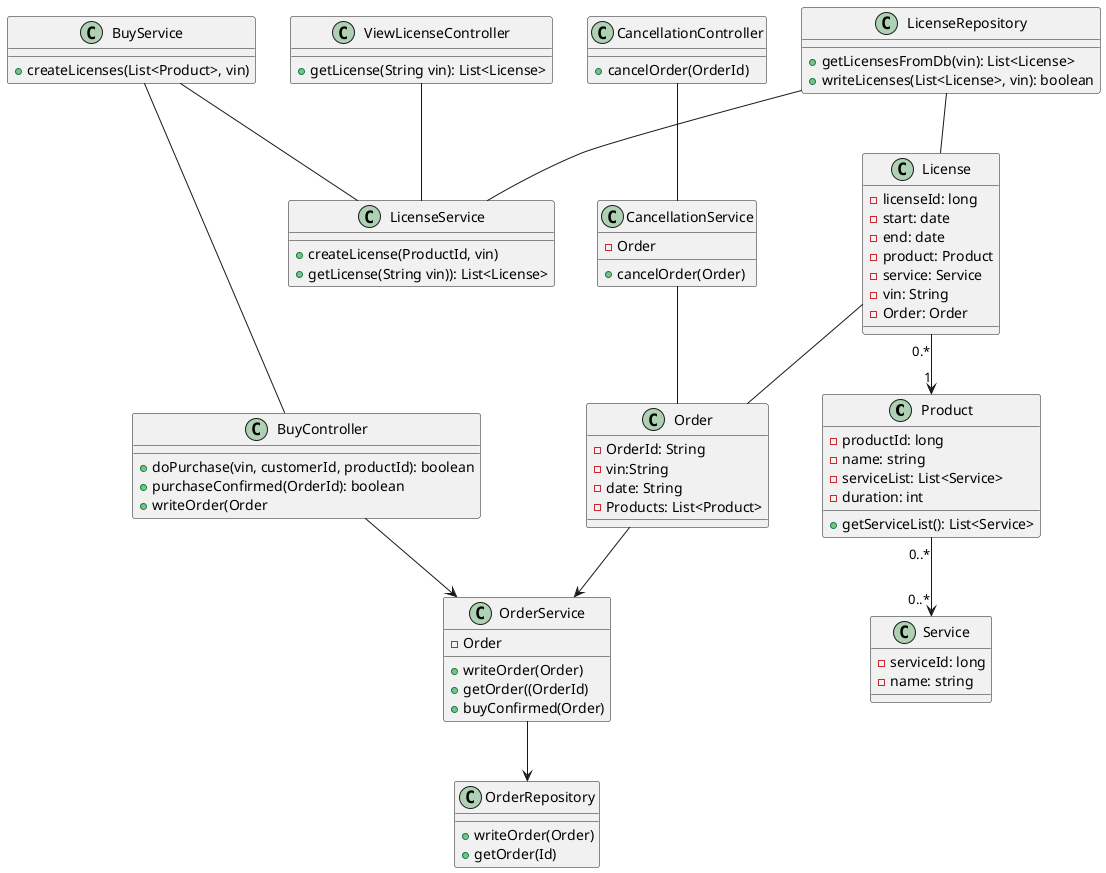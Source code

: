@startuml

class Product {
    - productId: long
    - name: string
    - serviceList: List<Service>
    - duration: int
    + getServiceList(): List<Service>

}

class Service {
    - serviceId: long
    - name: string

}


class License {
    - licenseId: long
    - start: date
    - end: date
    - product: Product
    - service: Service
    - vin: String
    - Order: Order
}

class LicenseRepository{

    +getLicensesFromDb(vin): List<License>
    +writeLicenses(List<License>, vin): boolean

}

class ViewLicenseController {
    + getLicense(String vin): List<License>
}

class BuyController {

    + doPurchase(vin, customerId, productId): boolean
    + purchaseConfirmed(OrderId): boolean
    + writeOrder(Order
}
class CancellationController{
+ cancelOrder(OrderId)
}
CancellationController -- CancellationService
class CancellationService{
- Order
+cancelOrder(Order)
}
CancellationService -- Order
class OrderRepository{
+writeOrder(Order)
+getOrder(Id)
}

class Order{
-OrderId: String
-vin:String
-date: String
-Products: List<Product>

}

class OrderService{
    -Order
    +writeOrder(Order)
    +getOrder((OrderId)
    +buyConfirmed(Order)
}

class LicenseService{

    + createLicense(ProductId, vin)
    + getLicense(String vin)): List<License>

}

class BuyService {

    +createLicenses(List<Product>, vin)
}

LicenseRepository-- License
LicenseRepository -- LicenseService
BuyService -- LicenseService
ViewLicenseController -- LicenseService
BuyController --> OrderService

BuyService -- BuyController
License -- Order

License "0.*" --> "1"Product
Product "0..*" --> "0..*" Service
OrderService --> OrderRepository
Order --> OrderService
@enduml



